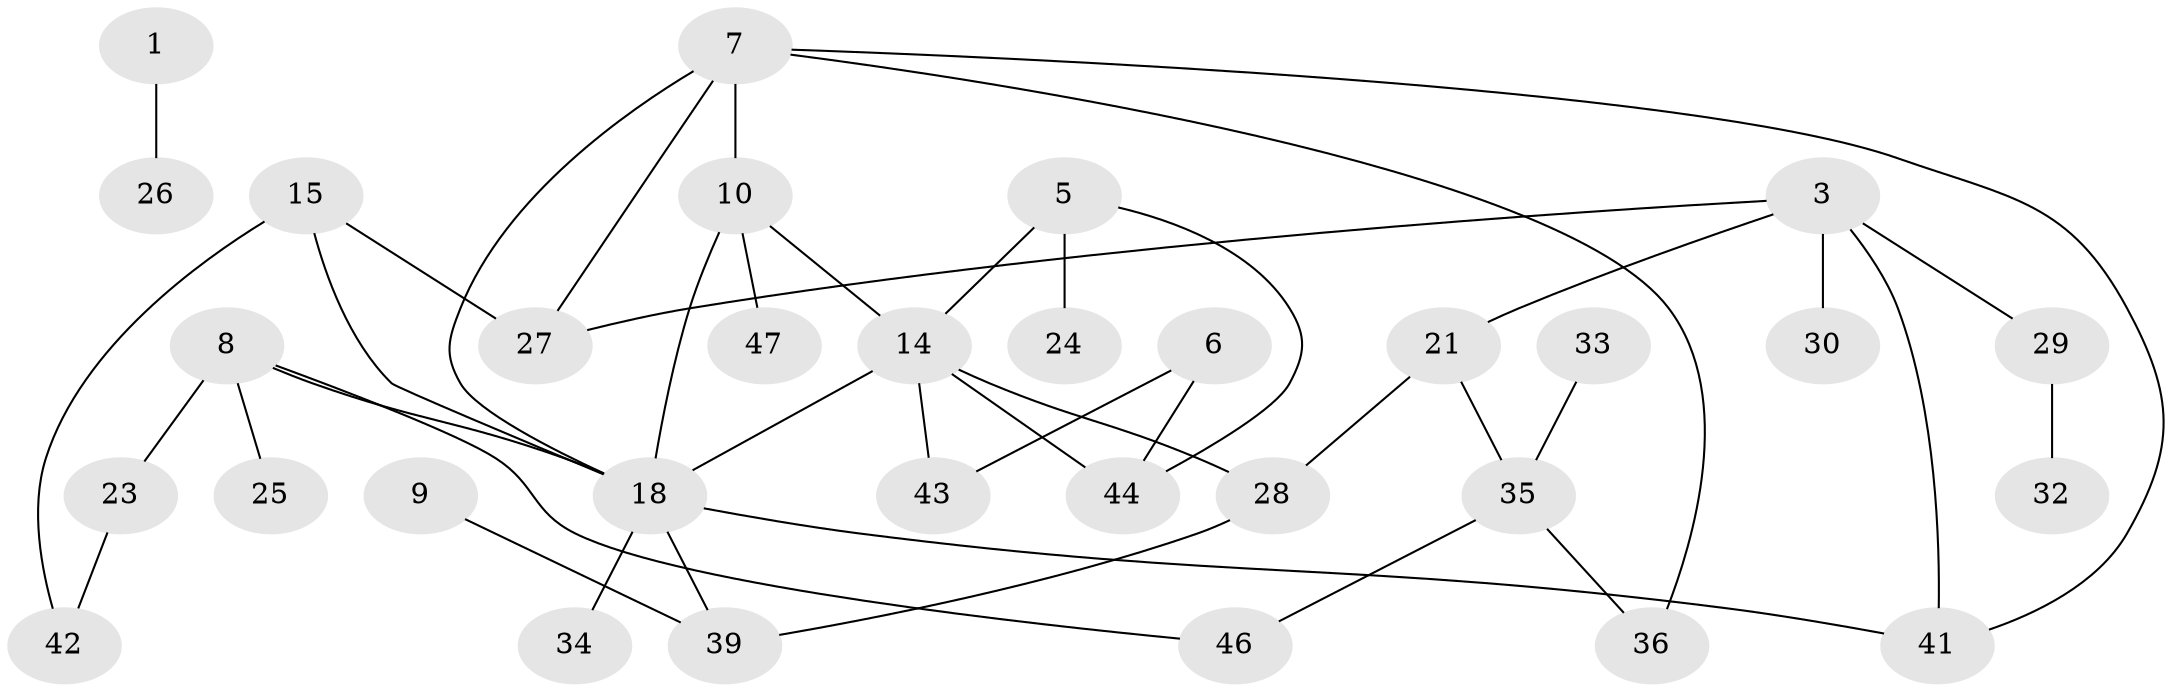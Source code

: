 // original degree distribution, {1: 0.25, 0: 0.2125, 3: 0.2, 4: 0.125, 2: 0.2, 6: 0.0125}
// Generated by graph-tools (version 1.1) at 2025/48/03/04/25 22:48:21]
// undirected, 32 vertices, 42 edges
graph export_dot {
  node [color=gray90,style=filled];
  1;
  3;
  5;
  6;
  7;
  8;
  9;
  10;
  14;
  15;
  18;
  21;
  23;
  24;
  25;
  26;
  27;
  28;
  29;
  30;
  32;
  33;
  34;
  35;
  36;
  39;
  41;
  42;
  43;
  44;
  46;
  47;
  1 -- 26 [weight=1.0];
  3 -- 21 [weight=1.0];
  3 -- 27 [weight=1.0];
  3 -- 29 [weight=1.0];
  3 -- 30 [weight=1.0];
  3 -- 41 [weight=1.0];
  5 -- 14 [weight=1.0];
  5 -- 24 [weight=1.0];
  5 -- 44 [weight=1.0];
  6 -- 43 [weight=1.0];
  6 -- 44 [weight=1.0];
  7 -- 10 [weight=1.0];
  7 -- 18 [weight=1.0];
  7 -- 27 [weight=1.0];
  7 -- 36 [weight=1.0];
  7 -- 41 [weight=1.0];
  8 -- 18 [weight=1.0];
  8 -- 23 [weight=1.0];
  8 -- 25 [weight=1.0];
  8 -- 46 [weight=1.0];
  9 -- 39 [weight=1.0];
  10 -- 14 [weight=1.0];
  10 -- 18 [weight=2.0];
  10 -- 47 [weight=1.0];
  14 -- 18 [weight=1.0];
  14 -- 28 [weight=1.0];
  14 -- 43 [weight=1.0];
  14 -- 44 [weight=1.0];
  15 -- 18 [weight=1.0];
  15 -- 27 [weight=1.0];
  15 -- 42 [weight=1.0];
  18 -- 34 [weight=1.0];
  18 -- 39 [weight=1.0];
  18 -- 41 [weight=1.0];
  21 -- 28 [weight=1.0];
  21 -- 35 [weight=1.0];
  23 -- 42 [weight=1.0];
  28 -- 39 [weight=1.0];
  29 -- 32 [weight=1.0];
  33 -- 35 [weight=1.0];
  35 -- 36 [weight=1.0];
  35 -- 46 [weight=1.0];
}
